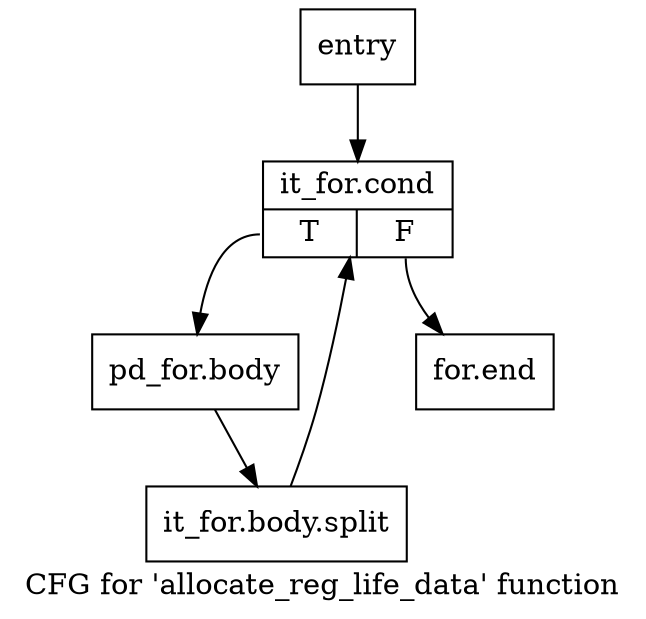 digraph "CFG for 'allocate_reg_life_data' function" {
	label="CFG for 'allocate_reg_life_data' function";

	Node0x45e7950 [shape=record,label="{entry}"];
	Node0x45e7950 -> Node0x45ebfa0;
	Node0x45ebfa0 [shape=record,label="{it_for.cond|{<s0>T|<s1>F}}"];
	Node0x45ebfa0:s0 -> Node0x45ebff0;
	Node0x45ebfa0:s1 -> Node0x45ec040;
	Node0x45ebff0 [shape=record,label="{pd_for.body}"];
	Node0x45ebff0 -> Node0xda0fb20;
	Node0xda0fb20 [shape=record,label="{it_for.body.split}"];
	Node0xda0fb20 -> Node0x45ebfa0;
	Node0x45ec040 [shape=record,label="{for.end}"];
}
